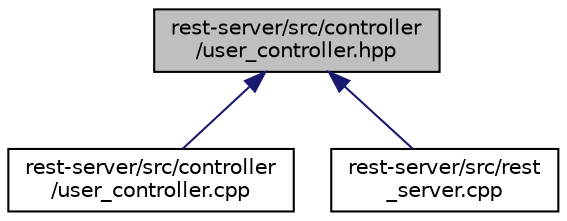 digraph "rest-server/src/controller/user_controller.hpp"
{
 // LATEX_PDF_SIZE
  edge [fontname="Helvetica",fontsize="10",labelfontname="Helvetica",labelfontsize="10"];
  node [fontname="Helvetica",fontsize="10",shape=record];
  Node12 [label="rest-server/src/controller\l/user_controller.hpp",height=0.2,width=0.4,color="black", fillcolor="grey75", style="filled", fontcolor="black",tooltip="A REST endpoint controller implementation class for users."];
  Node12 -> Node13 [dir="back",color="midnightblue",fontsize="10",style="solid",fontname="Helvetica"];
  Node13 [label="rest-server/src/controller\l/user_controller.cpp",height=0.2,width=0.4,color="black", fillcolor="white", style="filled",URL="$user__controller_8cpp.html",tooltip="Implementation of UserController."];
  Node12 -> Node14 [dir="back",color="midnightblue",fontsize="10",style="solid",fontname="Helvetica"];
  Node14 [label="rest-server/src/rest\l_server.cpp",height=0.2,width=0.4,color="black", fillcolor="white", style="filled",URL="$rest__server_8cpp.html",tooltip=" "];
}
